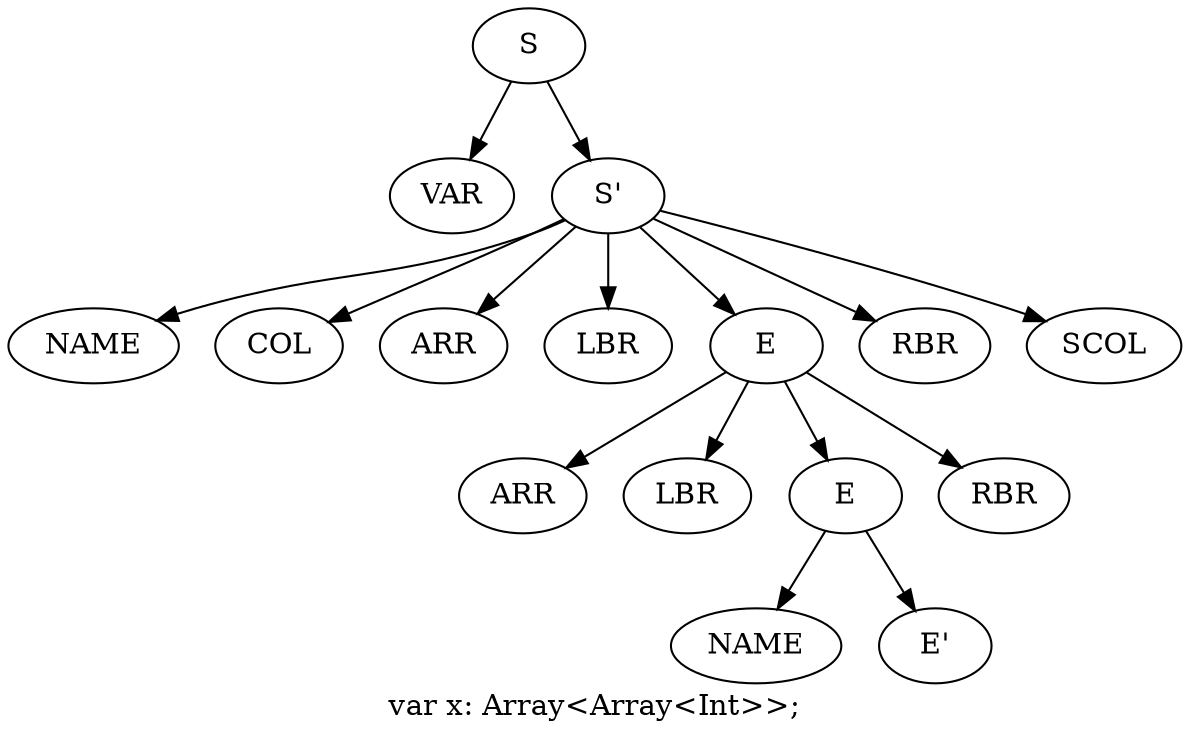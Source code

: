 digraph Tree {
"S31"[label="S"]
"S31" -> "VAR32";
"S31" -> "S'33";
"VAR32"[label="VAR"]
"S'33"[label="S'"]
"S'33" -> "NAME34";
"S'33" -> "COL35";
"S'33" -> "ARR36";
"S'33" -> "LBR37";
"S'33" -> "E38";
"S'33" -> "RBR45";
"S'33" -> "SCOL46";
"NAME34"[label="NAME"]
"COL35"[label="COL"]
"ARR36"[label="ARR"]
"LBR37"[label="LBR"]
"E38"[label="E"]
"E38" -> "ARR39";
"E38" -> "LBR40";
"E38" -> "E41";
"E38" -> "RBR44";
"ARR39"[label="ARR"]
"LBR40"[label="LBR"]
"E41"[label="E"]
"E41" -> "NAME42";
"E41" -> "E'43";
"NAME42"[label="NAME"]
"E'43"[label="E'"]
"RBR44"[label="RBR"]
"RBR45"[label="RBR"]
"SCOL46"[label="SCOL"]
label="var x: Array<Array<Int>>;";
}